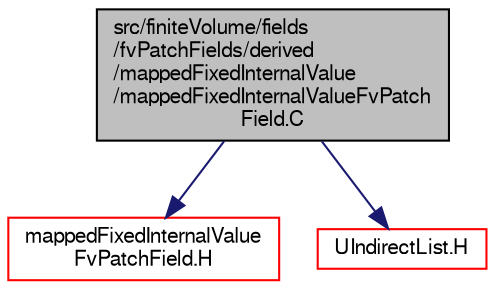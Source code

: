 digraph "src/finiteVolume/fields/fvPatchFields/derived/mappedFixedInternalValue/mappedFixedInternalValueFvPatchField.C"
{
  bgcolor="transparent";
  edge [fontname="FreeSans",fontsize="10",labelfontname="FreeSans",labelfontsize="10"];
  node [fontname="FreeSans",fontsize="10",shape=record];
  Node0 [label="src/finiteVolume/fields\l/fvPatchFields/derived\l/mappedFixedInternalValue\l/mappedFixedInternalValueFvPatch\lField.C",height=0.2,width=0.4,color="black", fillcolor="grey75", style="filled", fontcolor="black"];
  Node0 -> Node1 [color="midnightblue",fontsize="10",style="solid",fontname="FreeSans"];
  Node1 [label="mappedFixedInternalValue\lFvPatchField.H",height=0.2,width=0.4,color="red",URL="$a02033.html"];
  Node0 -> Node193 [color="midnightblue",fontsize="10",style="solid",fontname="FreeSans"];
  Node193 [label="UIndirectList.H",height=0.2,width=0.4,color="red",URL="$a08747.html"];
}
